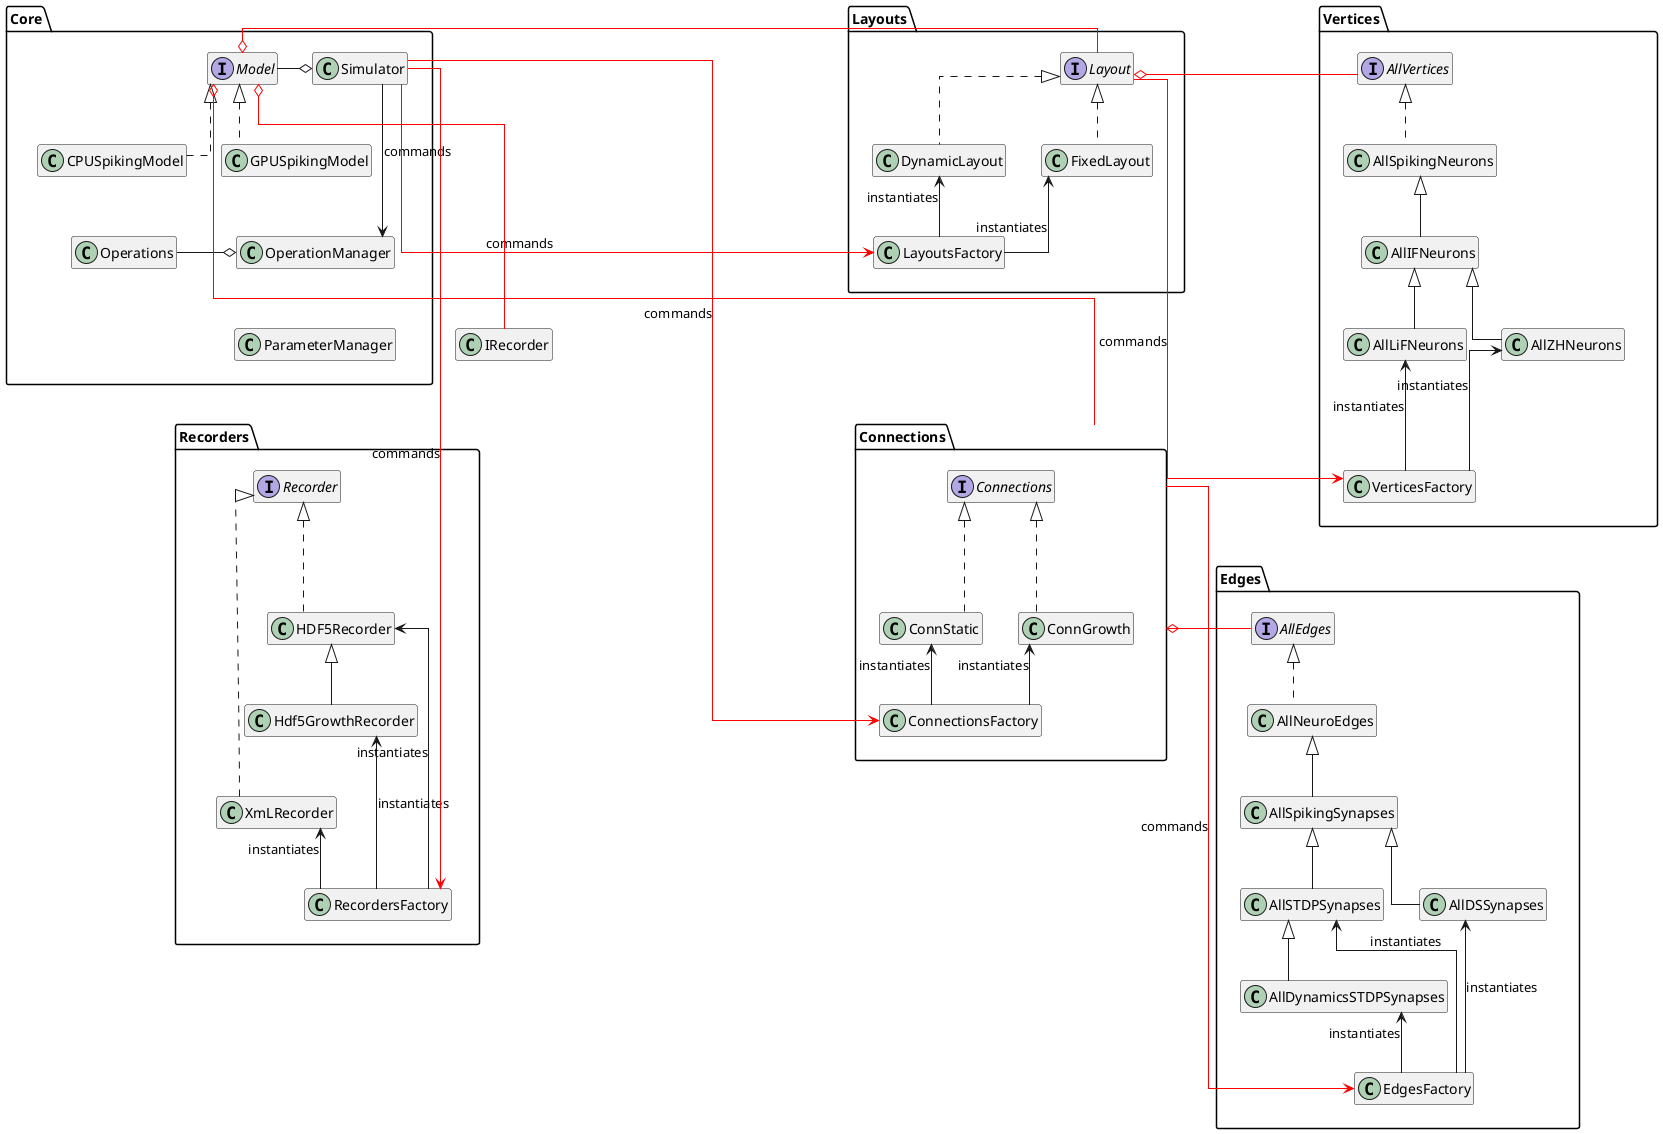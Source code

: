 @startuml package UML

/'set up line '/
skinparam linetype ortho
/'hide the class members '/
hide members

/'package '/
package Core{
   /'class '/
   class Simulator
   class CPUSpikingModel implements Model
   class GPUSpikingModel implements Model
   class Operations
   class OperationManager 
   class ParameterManager 

   /'class relationships in this package '/
   Model -left-o Simulator 
   Operations -right-o OperationManager   
   Simulator ---> OperationManager : commands 
  
   /' relative position of classes in this diagram'/
   CPUSpikingModel -[hidden]right> GPUSpikingModel
   CPUSpikingModel -[hidden]-> Operations
   OperationManager -[hidden]-> ParameterManager
}

/'package '/
package Layouts{
   class FixedLayout implements Layout
   class DynamicLayout implements Layout
   class LayoutsFactory
   FixedLayout <-- LayoutsFactory : instantiates
   DynamicLayout <-- LayoutsFactory : instantiates
}

/'package '/
package Vertices{
   class AllSpikingNeurons implements AllVertices
   class AllIFNeurons extends AllSpikingNeurons
   class AllLiFNeurons extends AllIFNeurons
   class AllZHNeurons extends AllIFNeurons
   class VerticesFactory 
   VerticesFactory -up-> AllLiFNeurons : instantiates
   VerticesFactory -up-> AllZHNeurons : instantiates
}

/'package '/
package Recorders{
   class  XmLRecorder implements Recorder
   class HDF5Recorder implements Recorder
   class Hdf5GrowthRecorder extends HDF5Recorder
   class RecordersFactory
   XmLRecorder <-- RecordersFactory : instantiates
   HDF5Recorder <-- RecordersFactory : instantiates
   Hdf5GrowthRecorder <--- RecordersFactory : instantiates
}

/'package '/
package Connections{
   class ConnStatic implements Connections
   class ConnGrowth Implements Connections
   class ConnectionsFactory
   ConnectionsFactory --up> ConnStatic : instantiates
   ConnectionsFactory --up> ConnGrowth  : instantiates
}

/'package '/
package Edges{
   class AllNeuroEdges implements AllEdges
   class AllSpikingSynapses extends AllNeuroEdges
   class AllSTDPSynapses extends AllSpikingSynapses
   class AllDSSynapses extends AllSpikingSynapses
   class AllDynamicsSTDPSynapses extends AllSTDPSynapses
   class EdgesFactory
   EdgesFactory --up-> AllSTDPSynapses : instantiates
   EdgesFactory --up-> AllDSSynapses : instantiates
   EdgesFactory --up> AllDynamicsSTDPSynapses : instantiates
}

/'relationship of classes in Core and other packages'/
Simulator -[#red]-> LayoutsFactory : commands
Simulator -[#red]----> ConnectionsFactory: commands
Simulator -[#red]----> RecordersFactory: commands
Model o-[#red] Layout
Model o-[#red]-- Connections
Model o-[#red]--- IRecorder

'relationship of classes in package Layouts and Vertices'/
Layout o-[#red] AllVertices
Layout -[#red]---> VerticesFactory : commands

/'relationship of classes in package connections and other package'/
/'Connections here refers to the interface in package'/
Connections o-[#red]- AllEdges
Connections -[#red]---> EdgesFactory : commands

/'overall image layout'/
/'set up relative packages position in this diagram '/
Core -[hidden]right>  Layouts
Layouts -[hidden]right> Vertices
Core -[hidden]down----> Recorders
Layouts -[hidden]down----> Connections
Vertices -[hidden]down-----> Edges
@enduml